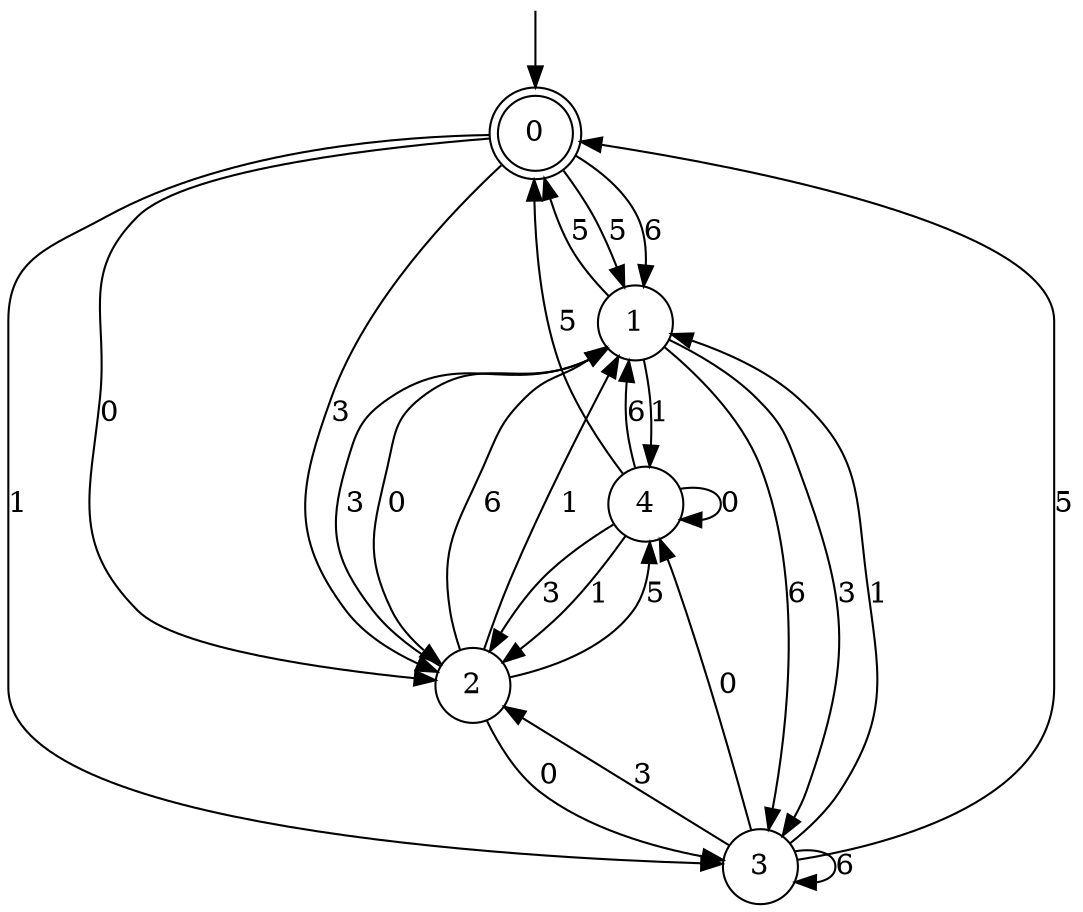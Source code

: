 digraph g {

	s0 [shape="doublecircle" label="0"];
	s1 [shape="circle" label="1"];
	s2 [shape="circle" label="2"];
	s3 [shape="circle" label="3"];
	s4 [shape="circle" label="4"];
	s0 -> s1 [label="5"];
	s0 -> s2 [label="0"];
	s0 -> s1 [label="6"];
	s0 -> s3 [label="1"];
	s0 -> s2 [label="3"];
	s1 -> s0 [label="5"];
	s1 -> s2 [label="0"];
	s1 -> s3 [label="6"];
	s1 -> s4 [label="1"];
	s1 -> s3 [label="3"];
	s2 -> s4 [label="5"];
	s2 -> s3 [label="0"];
	s2 -> s1 [label="6"];
	s2 -> s1 [label="1"];
	s2 -> s1 [label="3"];
	s3 -> s0 [label="5"];
	s3 -> s4 [label="0"];
	s3 -> s3 [label="6"];
	s3 -> s1 [label="1"];
	s3 -> s2 [label="3"];
	s4 -> s0 [label="5"];
	s4 -> s4 [label="0"];
	s4 -> s1 [label="6"];
	s4 -> s2 [label="1"];
	s4 -> s2 [label="3"];

__start0 [label="" shape="none" width="0" height="0"];
__start0 -> s0;

}
